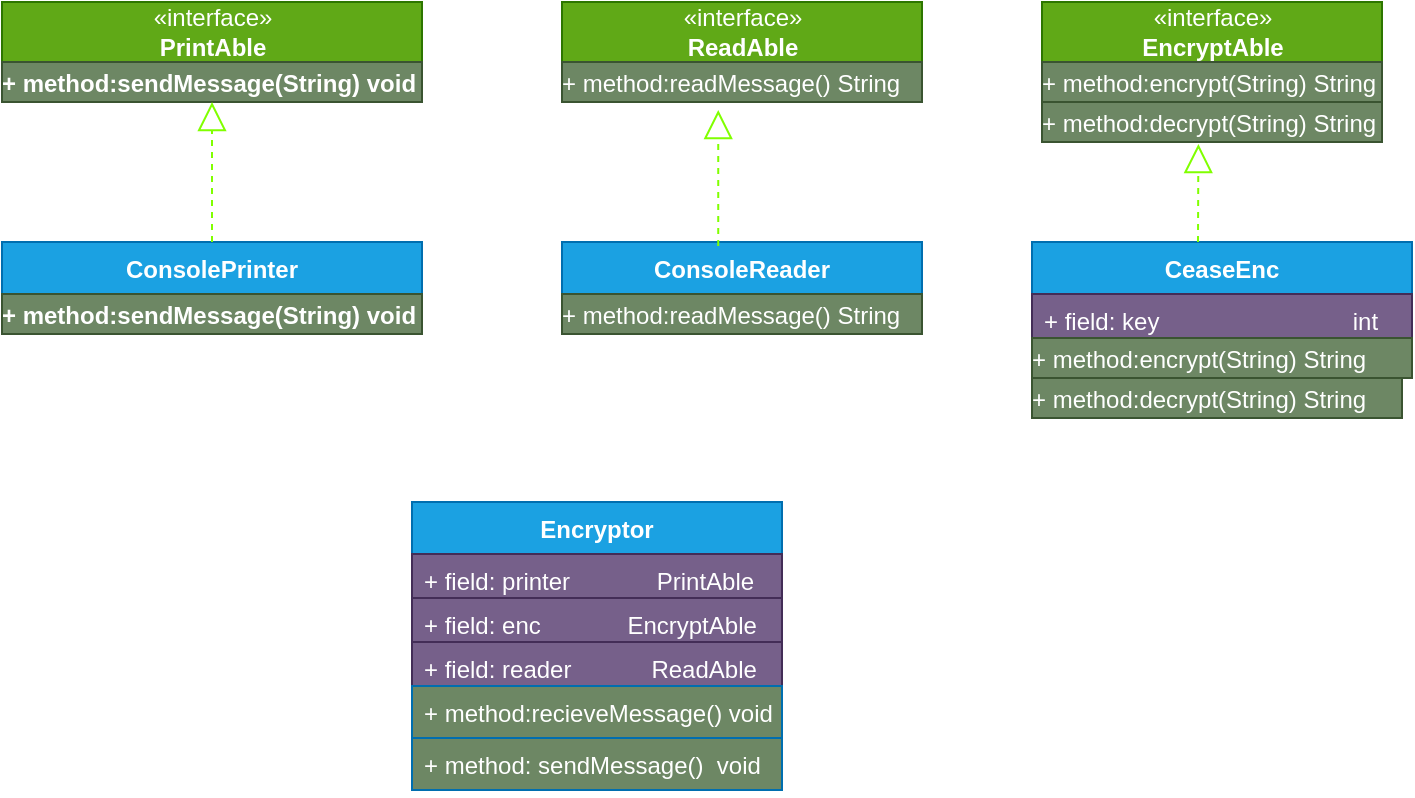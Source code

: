 <mxfile version="20.5.3" type="embed"><diagram id="VYN9BHXnVyGs0KzWxt9a" name="Page-1"><mxGraphModel dx="652" dy="563" grid="1" gridSize="10" guides="1" tooltips="1" connect="1" arrows="1" fold="1" page="1" pageScale="1" pageWidth="850" pageHeight="1100" math="0" shadow="0"><root><mxCell id="0"/><mxCell id="1" parent="0"/><mxCell id="6" value="«interface»&lt;br&gt;&lt;b&gt;PrintAble&lt;/b&gt;" style="html=1;fillColor=#60a917;fontColor=#ffffff;strokeColor=#2D7600;" vertex="1" parent="1"><mxGeometry x="40" y="40" width="210" height="30" as="geometry"/></mxCell><mxCell id="7" value="&lt;p style=&quot;margin: 4px 0px 0px;&quot;&gt;+ method:sendMessage(String) void&lt;br&gt;&lt;br&gt;&lt;/p&gt;" style="verticalAlign=top;align=left;overflow=fill;fontSize=12;fontFamily=Helvetica;html=1;fillColor=#6d8764;fontColor=#ffffff;strokeColor=#3A5431;fontStyle=1" vertex="1" parent="1"><mxGeometry x="40" y="70" width="210" height="20" as="geometry"/></mxCell><mxCell id="8" value="«interface»&lt;br&gt;&lt;b&gt;ReadAble&lt;/b&gt;" style="html=1;fillColor=#60a917;fontColor=#ffffff;strokeColor=#2D7600;" vertex="1" parent="1"><mxGeometry x="320" y="40" width="180" height="30" as="geometry"/></mxCell><mxCell id="9" value="&lt;p style=&quot;margin: 4px 0px 0px;&quot;&gt;+ method:readMessage() String&lt;br&gt;&lt;br&gt;&lt;/p&gt;" style="verticalAlign=top;align=left;overflow=fill;fontSize=12;fontFamily=Helvetica;html=1;fillColor=#6d8764;fontColor=#ffffff;strokeColor=#3A5431;" vertex="1" parent="1"><mxGeometry x="320" y="70" width="180" height="20" as="geometry"/></mxCell><mxCell id="10" value="«interface»&lt;br&gt;&lt;b&gt;EncryptAble&lt;/b&gt;" style="html=1;fillColor=#60a917;fontColor=#ffffff;strokeColor=#2D7600;" vertex="1" parent="1"><mxGeometry x="560" y="40" width="170" height="30" as="geometry"/></mxCell><mxCell id="11" value="&lt;p style=&quot;margin: 4px 0px 0px;&quot;&gt;+ method:encrypt(String) String&lt;br&gt;&lt;br&gt;&lt;/p&gt;" style="verticalAlign=top;align=left;overflow=fill;fontSize=12;fontFamily=Helvetica;html=1;fillColor=#6d8764;fontColor=#ffffff;strokeColor=#3A5431;" vertex="1" parent="1"><mxGeometry x="560" y="70" width="170" height="20" as="geometry"/></mxCell><mxCell id="12" value="&lt;p style=&quot;margin: 4px 0px 0px;&quot;&gt;+ method:decrypt(String) String&lt;br&gt;&lt;br&gt;&lt;/p&gt;" style="verticalAlign=top;align=left;overflow=fill;fontSize=12;fontFamily=Helvetica;html=1;fillColor=#6d8764;fontColor=#ffffff;strokeColor=#3A5431;" vertex="1" parent="1"><mxGeometry x="560" y="90" width="170" height="20" as="geometry"/></mxCell><mxCell id="16" value="ConsolePrinter" style="swimlane;fontStyle=1;align=center;verticalAlign=top;childLayout=stackLayout;horizontal=1;startSize=26;horizontalStack=0;resizeParent=1;resizeParentMax=0;resizeLast=0;collapsible=1;marginBottom=0;fillColor=#1ba1e2;fontColor=#ffffff;strokeColor=#006EAF;" vertex="1" parent="1"><mxGeometry x="40" y="160" width="210" height="46" as="geometry"/></mxCell><mxCell id="19" value="&lt;p style=&quot;margin: 4px 0px 0px;&quot;&gt;+ method:sendMessage(String) void&lt;br&gt;&lt;br&gt;&lt;/p&gt;" style="verticalAlign=top;align=left;overflow=fill;fontSize=12;fontFamily=Helvetica;html=1;fillColor=#6d8764;fontColor=#ffffff;strokeColor=#3A5431;fontStyle=1" vertex="1" parent="16"><mxGeometry y="26" width="210" height="20" as="geometry"/></mxCell><mxCell id="20" value="ConsoleReader" style="swimlane;fontStyle=1;align=center;verticalAlign=top;childLayout=stackLayout;horizontal=1;startSize=26;horizontalStack=0;resizeParent=1;resizeParentMax=0;resizeLast=0;collapsible=1;marginBottom=0;fillColor=#1ba1e2;fontColor=#ffffff;strokeColor=#006EAF;" vertex="1" parent="1"><mxGeometry x="320" y="160" width="180" height="46" as="geometry"/></mxCell><mxCell id="23" value="&lt;p style=&quot;margin: 4px 0px 0px;&quot;&gt;+ method:readMessage() String&lt;br&gt;&lt;br&gt;&lt;/p&gt;" style="verticalAlign=top;align=left;overflow=fill;fontSize=12;fontFamily=Helvetica;html=1;fillColor=#6d8764;fontColor=#ffffff;strokeColor=#3A5431;" vertex="1" parent="20"><mxGeometry y="26" width="180" height="20" as="geometry"/></mxCell><mxCell id="24" value="CeaseEnc" style="swimlane;fontStyle=1;align=center;verticalAlign=top;childLayout=stackLayout;horizontal=1;startSize=26;horizontalStack=0;resizeParent=1;resizeParentMax=0;resizeLast=0;collapsible=1;marginBottom=0;fillColor=#1ba1e2;fontColor=#ffffff;strokeColor=#006EAF;" vertex="1" parent="1"><mxGeometry x="555" y="160" width="190" height="48" as="geometry"/></mxCell><mxCell id="47" value="+ field: key                             int" style="text;strokeColor=#432D57;fillColor=#76608a;align=left;verticalAlign=top;spacingLeft=4;spacingRight=4;overflow=hidden;rotatable=0;points=[[0,0.5],[1,0.5]];portConstraint=eastwest;fontColor=#ffffff;" vertex="1" parent="24"><mxGeometry y="26" width="190" height="22" as="geometry"/></mxCell><mxCell id="29" value="&lt;p style=&quot;margin: 4px 0px 0px;&quot;&gt;+ method:decrypt(String) String&lt;br&gt;&lt;br&gt;&lt;/p&gt;" style="verticalAlign=top;align=left;overflow=fill;fontSize=12;fontFamily=Helvetica;html=1;fillColor=#6d8764;fontColor=#ffffff;strokeColor=#3A5431;" vertex="1" parent="1"><mxGeometry x="555" y="228" width="185" height="20" as="geometry"/></mxCell><mxCell id="31" value="" style="endArrow=block;dashed=1;endFill=0;endSize=12;html=1;rounded=0;fillColor=#60a917;strokeColor=#80FF00;entryX=0.5;entryY=1;entryDx=0;entryDy=0;exitX=0.5;exitY=0;exitDx=0;exitDy=0;" edge="1" parent="1" source="16" target="7"><mxGeometry width="160" relative="1" as="geometry"><mxPoint x="60" y="380" as="sourcePoint"/><mxPoint x="130" y="310" as="targetPoint"/><Array as="points"/></mxGeometry></mxCell><mxCell id="32" value="" style="endArrow=block;dashed=1;endFill=0;endSize=12;html=1;rounded=0;fillColor=#60a917;strokeColor=#80FF00;entryX=0.434;entryY=1.2;entryDx=0;entryDy=0;entryPerimeter=0;exitX=0.434;exitY=0.043;exitDx=0;exitDy=0;exitPerimeter=0;" edge="1" parent="1" source="20" target="9"><mxGeometry width="160" relative="1" as="geometry"><mxPoint x="460.14" y="396" as="sourcePoint"/><mxPoint x="390" y="320" as="targetPoint"/><Array as="points"/></mxGeometry></mxCell><mxCell id="33" value="" style="endArrow=block;dashed=1;endFill=0;endSize=12;html=1;rounded=0;fillColor=#60a917;strokeColor=#80FF00;entryX=0.46;entryY=1.05;entryDx=0;entryDy=0;entryPerimeter=0;" edge="1" parent="1" target="12"><mxGeometry width="160" relative="1" as="geometry"><mxPoint x="638" y="160" as="sourcePoint"/><mxPoint x="580" y="310" as="targetPoint"/><Array as="points"/></mxGeometry></mxCell><mxCell id="27" value="&lt;p style=&quot;margin: 4px 0px 0px;&quot;&gt;+ method:encrypt(String) String&lt;br&gt;&lt;br&gt;&lt;/p&gt;" style="verticalAlign=top;align=left;overflow=fill;fontSize=12;fontFamily=Helvetica;html=1;fillColor=#6d8764;fontColor=#ffffff;strokeColor=#3A5431;" vertex="1" parent="1"><mxGeometry x="555" y="208" width="190" height="20" as="geometry"/></mxCell><mxCell id="49" value="Encryptor" style="swimlane;fontStyle=1;align=center;verticalAlign=top;childLayout=stackLayout;horizontal=1;startSize=26;horizontalStack=0;resizeParent=1;resizeParentMax=0;resizeLast=0;collapsible=1;marginBottom=0;fillColor=#1ba1e2;fontColor=#ffffff;strokeColor=#006EAF;" vertex="1" parent="1"><mxGeometry x="245" y="290" width="185" height="92" as="geometry"/></mxCell><mxCell id="50" value="+ field: printer             PrintAble" style="text;strokeColor=#432D57;fillColor=#76608a;align=left;verticalAlign=top;spacingLeft=4;spacingRight=4;overflow=hidden;rotatable=0;points=[[0,0.5],[1,0.5]];portConstraint=eastwest;fontColor=#ffffff;" vertex="1" parent="49"><mxGeometry y="26" width="185" height="22" as="geometry"/></mxCell><mxCell id="53" value="+ field: enc             EncryptAble" style="text;strokeColor=#432D57;fillColor=#76608a;align=left;verticalAlign=top;spacingLeft=4;spacingRight=4;overflow=hidden;rotatable=0;points=[[0,0.5],[1,0.5]];portConstraint=eastwest;fontColor=#ffffff;" vertex="1" parent="49"><mxGeometry y="48" width="185" height="22" as="geometry"/></mxCell><mxCell id="54" value="+ field: reader            ReadAble" style="text;strokeColor=#432D57;fillColor=#76608a;align=left;verticalAlign=top;spacingLeft=4;spacingRight=4;overflow=hidden;rotatable=0;points=[[0,0.5],[1,0.5]];portConstraint=eastwest;fontColor=#ffffff;" vertex="1" parent="49"><mxGeometry y="70" width="185" height="22" as="geometry"/></mxCell><mxCell id="51" value="+ method: sendMessage()  void" style="text;strokeColor=#006EAF;fillColor=#6D8764;align=left;verticalAlign=top;spacingLeft=4;spacingRight=4;overflow=hidden;rotatable=0;points=[[0,0.5],[1,0.5]];portConstraint=eastwest;fontColor=#FFFFFF;" vertex="1" parent="1"><mxGeometry x="245" y="408" width="185" height="26" as="geometry"/></mxCell><mxCell id="52" value="+ method:recieveMessage() void" style="text;strokeColor=#006EAF;fillColor=#6D8764;align=left;verticalAlign=top;spacingLeft=4;spacingRight=4;overflow=hidden;rotatable=0;points=[[0,0.5],[1,0.5]];portConstraint=eastwest;fontColor=#FFFFFF;" vertex="1" parent="1"><mxGeometry x="245" y="382" width="185" height="26" as="geometry"/></mxCell></root></mxGraphModel></diagram></mxfile>